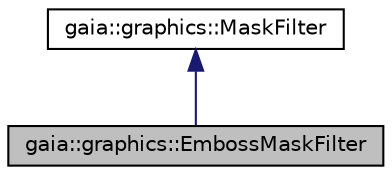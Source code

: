 digraph G
{
  edge [fontname="Helvetica",fontsize="10",labelfontname="Helvetica",labelfontsize="10"];
  node [fontname="Helvetica",fontsize="10",shape=record];
  Node1 [label="gaia::graphics::EmbossMaskFilter",height=0.2,width=0.4,color="black", fillcolor="grey75", style="filled" fontcolor="black"];
  Node2 -> Node1 [dir=back,color="midnightblue",fontsize="10",style="solid",fontname="Helvetica"];
  Node2 [label="gaia::graphics::MaskFilter",height=0.2,width=0.4,color="black", fillcolor="white", style="filled",URL="$dc/d45/classgaia_1_1graphics_1_1_mask_filter.html",tooltip="MaskFilter is the base class for object that perform transformations on an alpha-channel mask before ..."];
}
